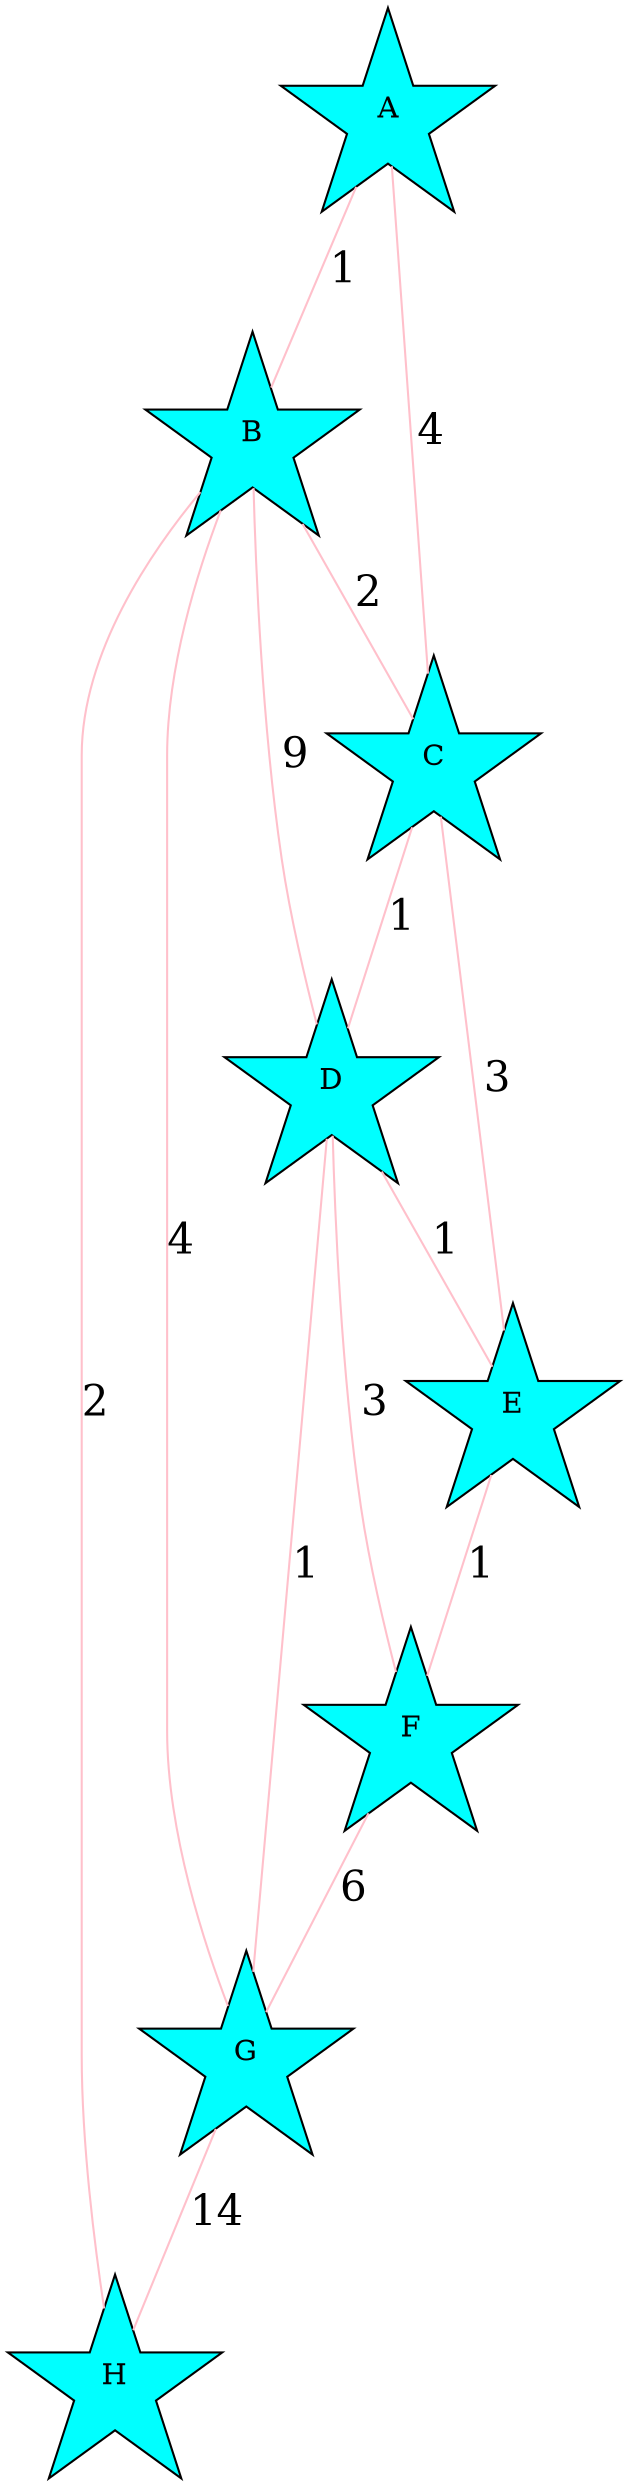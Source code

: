 graph {
node [shape="star" style="filled" fillcolor="aqua"];
edge [fontsize="20pt" color="pink"];
  A -- B [label="1"];
  A -- C [label="4"];
  B -- C [label="2"];
  B -- D [label="9"];
  B -- G [label="4"];
  B -- H [label="2"];
  C -- D [label="1"];
  C -- E [label="3"];
  D -- E [label="1"];
  D -- F [label="3"];
  D -- G [label="1"];
  E -- F [label="1"];
  F -- G [label="6"];
  G -- H [label="14"];
}
